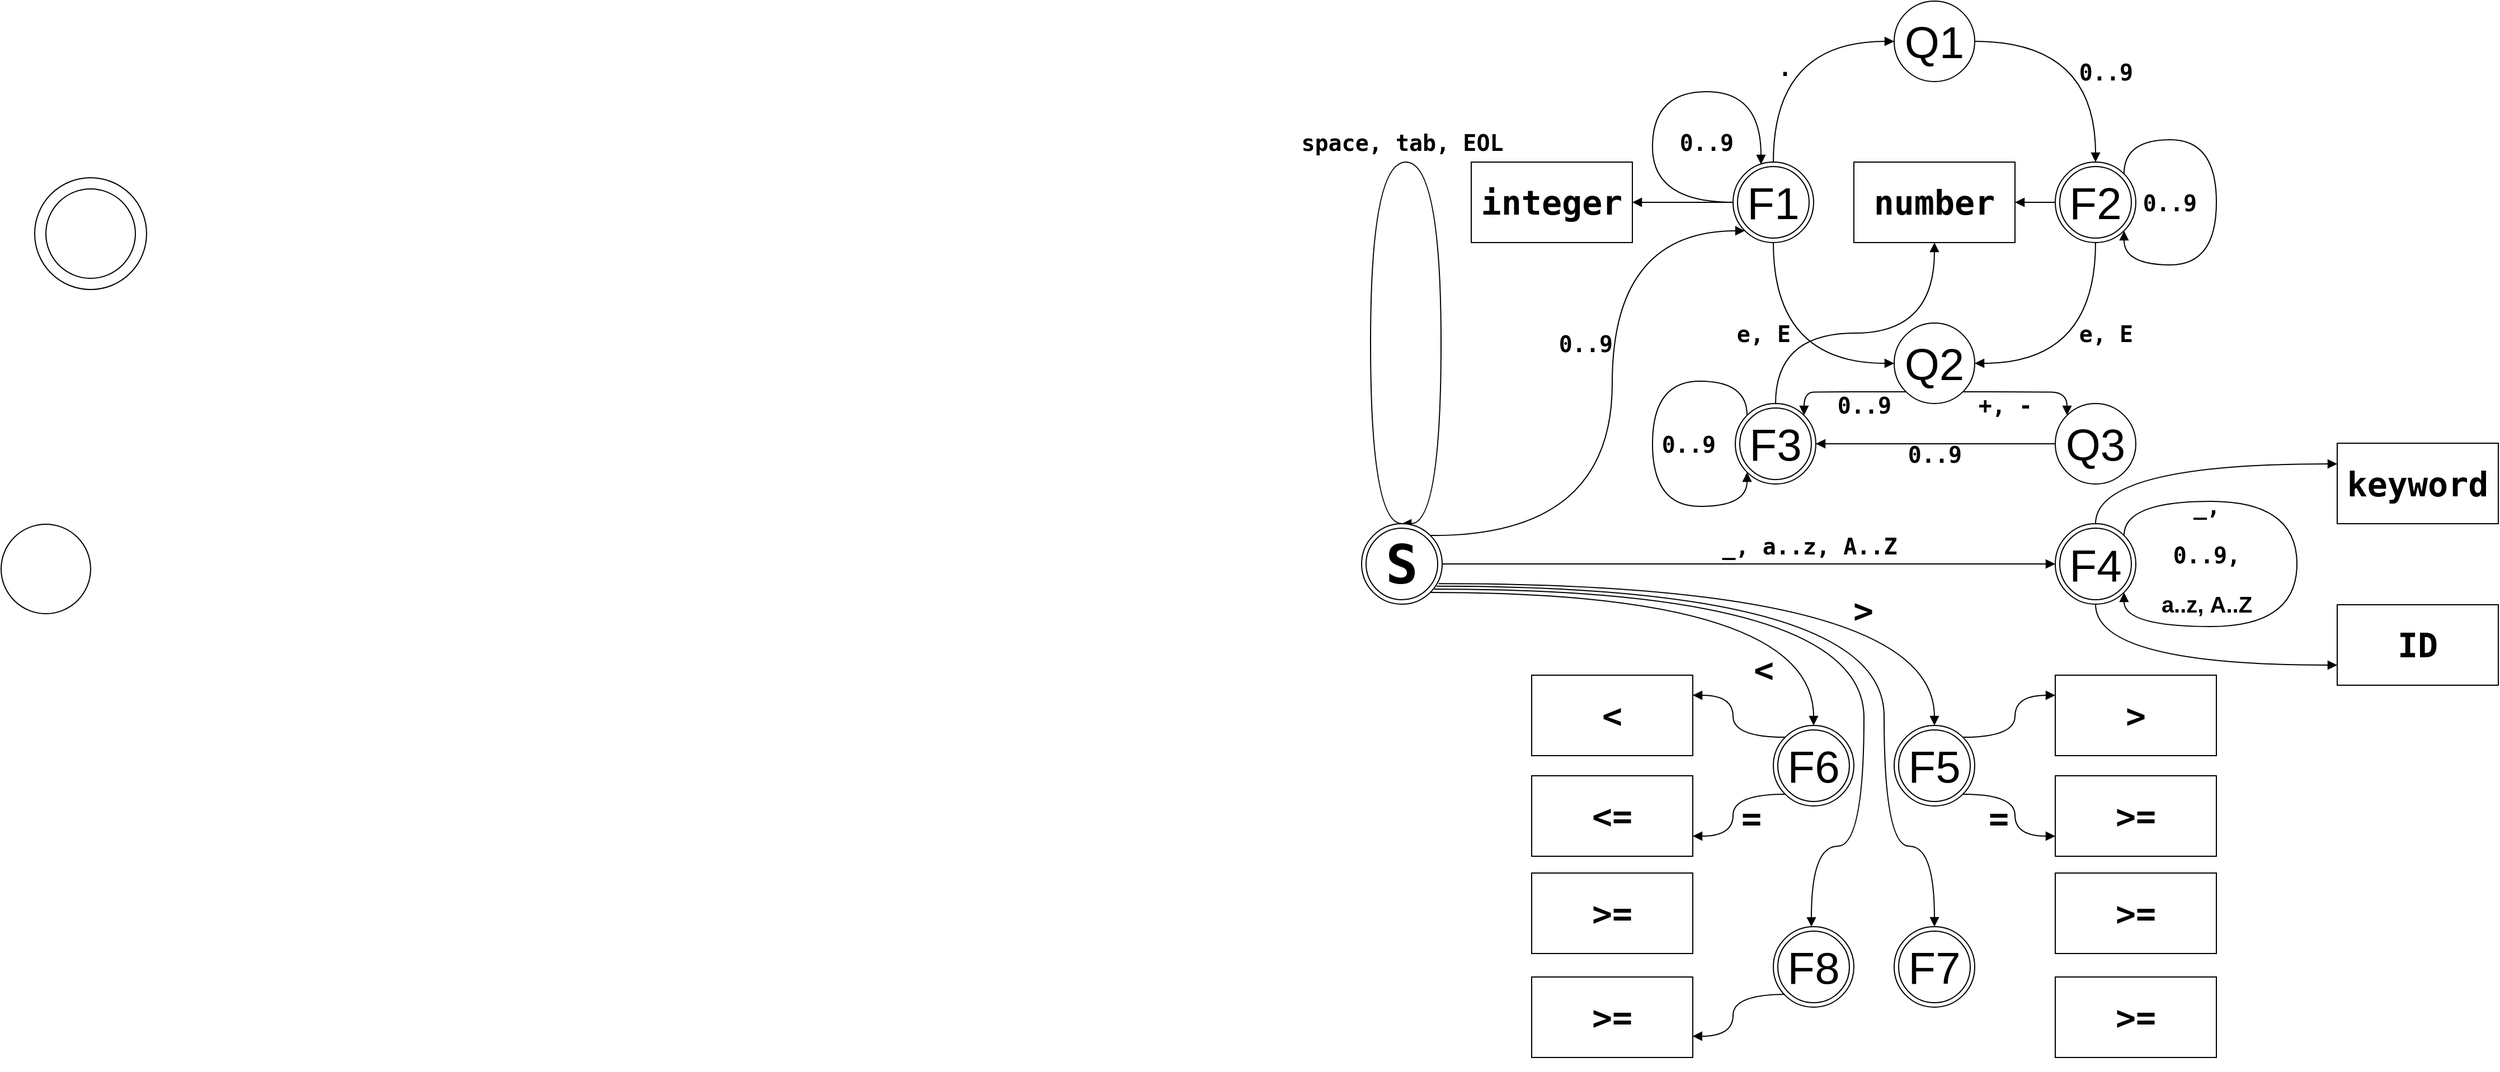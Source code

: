 <mxfile version="15.8.6" type="device"><diagram id="v1I4NYQ7b-fKLlu4icmV" name="Page-1"><mxGraphModel dx="3460" dy="1930" grid="1" gridSize="9" guides="1" tooltips="1" connect="0" arrows="1" fold="1" page="1" pageScale="1" pageWidth="3300" pageHeight="2339" math="0" shadow="0"><root><mxCell id="0"/><mxCell id="1" parent="0"/><mxCell id="UQ0RkZJqDgW1bqkxt6WN-2" value="" style="ellipse;whiteSpace=wrap;html=1;aspect=fixed;shadow=0;sketch=0;gradientColor=none;fontStyle=1" vertex="1" parent="1"><mxGeometry y="720" width="80" height="80" as="geometry"/></mxCell><mxCell id="UQ0RkZJqDgW1bqkxt6WN-8" value="" style="group" vertex="1" connectable="0" parent="1"><mxGeometry x="30" y="410" width="100" height="100" as="geometry"/></mxCell><mxCell id="UQ0RkZJqDgW1bqkxt6WN-6" value="" style="ellipse;whiteSpace=wrap;html=1;aspect=fixed;shadow=0;sketch=0;" vertex="1" parent="UQ0RkZJqDgW1bqkxt6WN-8"><mxGeometry width="100" height="100" as="geometry"/></mxCell><mxCell id="UQ0RkZJqDgW1bqkxt6WN-7" value="" style="ellipse;whiteSpace=wrap;html=1;aspect=fixed;shadow=0;sketch=0;fontSize=48;gradientColor=none;" vertex="1" parent="UQ0RkZJqDgW1bqkxt6WN-8"><mxGeometry x="10" y="10" width="80" height="80" as="geometry"/></mxCell><mxCell id="UQ0RkZJqDgW1bqkxt6WN-12" value="&lt;pre style=&quot;font-size: 20px&quot;&gt;&lt;b&gt;space, tab, EOL&lt;/b&gt;&lt;/pre&gt;" style="text;html=1;align=center;verticalAlign=middle;resizable=0;points=[];autosize=1;strokeColor=none;fillColor=none;fontSize=20;spacing=0;spacingTop=0;spacingLeft=0;" vertex="1" parent="1"><mxGeometry x="1162" y="342" width="180" height="72" as="geometry"/></mxCell><mxCell id="UQ0RkZJqDgW1bqkxt6WN-46" style="edgeStyle=orthogonalEdgeStyle;curved=1;sketch=0;orthogonalLoop=1;jettySize=auto;html=1;exitX=1;exitY=0;exitDx=0;exitDy=0;shadow=0;fontFamily=Helvetica;fontSize=20;endArrow=block;endFill=1;entryX=0;entryY=1;entryDx=0;entryDy=0;" edge="1" parent="1" source="UQ0RkZJqDgW1bqkxt6WN-21" target="UQ0RkZJqDgW1bqkxt6WN-30"><mxGeometry relative="1" as="geometry"><mxPoint x="1512" y="468" as="targetPoint"/><Array as="points"><mxPoint x="1440" y="731"/><mxPoint x="1440" y="457"/></Array></mxGeometry></mxCell><mxCell id="UQ0RkZJqDgW1bqkxt6WN-78" style="edgeStyle=orthogonalEdgeStyle;curved=1;sketch=0;orthogonalLoop=1;jettySize=auto;html=1;shadow=0;fontFamily=Helvetica;fontSize=20;endArrow=block;endFill=1;exitX=0.5;exitY=0;exitDx=0;exitDy=0;entryX=0.5;entryY=0;entryDx=0;entryDy=0;" edge="1" parent="1" source="UQ0RkZJqDgW1bqkxt6WN-21" target="UQ0RkZJqDgW1bqkxt6WN-21"><mxGeometry relative="1" as="geometry"><mxPoint x="1296" y="666" as="targetPoint"/><Array as="points"><mxPoint x="1224" y="720"/><mxPoint x="1224" y="396"/><mxPoint x="1287" y="396"/><mxPoint x="1287" y="720"/></Array></mxGeometry></mxCell><mxCell id="UQ0RkZJqDgW1bqkxt6WN-80" style="edgeStyle=orthogonalEdgeStyle;curved=1;sketch=0;orthogonalLoop=1;jettySize=auto;html=1;shadow=0;fontFamily=Helvetica;fontSize=20;endArrow=block;endFill=1;entryX=0;entryY=0.5;entryDx=0;entryDy=0;" edge="1" parent="1" source="UQ0RkZJqDgW1bqkxt6WN-21" target="UQ0RkZJqDgW1bqkxt6WN-81"><mxGeometry relative="1" as="geometry"><mxPoint x="1584" y="756.0" as="targetPoint"/></mxGeometry></mxCell><mxCell id="UQ0RkZJqDgW1bqkxt6WN-86" style="edgeStyle=orthogonalEdgeStyle;curved=1;sketch=0;orthogonalLoop=1;jettySize=auto;html=1;shadow=0;fontFamily=Helvetica;fontSize=20;endArrow=block;endFill=1;entryX=0.5;entryY=0;entryDx=0;entryDy=0;exitX=0.957;exitY=0.744;exitDx=0;exitDy=0;exitPerimeter=0;" edge="1" parent="1" source="UQ0RkZJqDgW1bqkxt6WN-21" target="UQ0RkZJqDgW1bqkxt6WN-87"><mxGeometry relative="1" as="geometry"><mxPoint x="1683" y="873" as="targetPoint"/><Array as="points"><mxPoint x="1728" y="774"/></Array></mxGeometry></mxCell><mxCell id="UQ0RkZJqDgW1bqkxt6WN-105" style="edgeStyle=orthogonalEdgeStyle;curved=1;sketch=0;orthogonalLoop=1;jettySize=auto;html=1;exitX=1;exitY=1;exitDx=0;exitDy=0;entryX=0.5;entryY=0;entryDx=0;entryDy=0;shadow=0;fontFamily=Helvetica;fontSize=30;endArrow=block;endFill=1;" edge="1" parent="1" source="UQ0RkZJqDgW1bqkxt6WN-21" target="UQ0RkZJqDgW1bqkxt6WN-104"><mxGeometry relative="1" as="geometry"/></mxCell><mxCell id="UQ0RkZJqDgW1bqkxt6WN-115" style="edgeStyle=orthogonalEdgeStyle;curved=1;sketch=0;orthogonalLoop=1;jettySize=auto;html=1;shadow=0;fontFamily=Helvetica;fontSize=30;endArrow=block;endFill=1;exitX=0.933;exitY=0.776;exitDx=0;exitDy=0;exitPerimeter=0;" edge="1" parent="1" source="UQ0RkZJqDgW1bqkxt6WN-21" target="UQ0RkZJqDgW1bqkxt6WN-117"><mxGeometry relative="1" as="geometry"><mxPoint x="1683" y="918" as="targetPoint"/><Array as="points"><mxPoint x="1683" y="776"/><mxPoint x="1683" y="1008"/><mxPoint x="1728" y="1008"/></Array></mxGeometry></mxCell><mxCell id="UQ0RkZJqDgW1bqkxt6WN-120" style="edgeStyle=orthogonalEdgeStyle;curved=1;sketch=0;orthogonalLoop=1;jettySize=auto;html=1;shadow=0;fontFamily=Helvetica;fontSize=30;endArrow=block;endFill=1;exitX=0.903;exitY=0.812;exitDx=0;exitDy=0;exitPerimeter=0;" edge="1" parent="1" source="UQ0RkZJqDgW1bqkxt6WN-21" target="UQ0RkZJqDgW1bqkxt6WN-116"><mxGeometry relative="1" as="geometry"><mxPoint x="1674" y="945" as="targetPoint"/><Array as="points"><mxPoint x="1665" y="778"/><mxPoint x="1665" y="1008"/><mxPoint x="1618" y="1008"/></Array></mxGeometry></mxCell><mxCell id="UQ0RkZJqDgW1bqkxt6WN-21" value="&lt;pre&gt;&lt;b&gt;&lt;font style=&quot;font-size: 48px&quot;&gt;S&lt;/font&gt;&lt;/b&gt;&lt;/pre&gt;" style="ellipse;shape=doubleEllipse;whiteSpace=wrap;html=1;aspect=fixed;shadow=0;labelBackgroundColor=none;labelBorderColor=none;sketch=0;fontFamily=Helvetica;fontSize=30;strokeWidth=1;fillColor=default;gradientColor=none;" vertex="1" parent="1"><mxGeometry x="1216" y="719.5" width="72" height="72" as="geometry"/></mxCell><mxCell id="UQ0RkZJqDgW1bqkxt6WN-29" value="" style="edgeStyle=segmentEdgeStyle;endArrow=classic;html=1;shadow=0;sketch=0;fontFamily=Helvetica;fontSize=48;curved=1;exitX=0.5;exitY=0;exitDx=0;exitDy=0;entryX=0.5;entryY=0;entryDx=0;entryDy=0;" edge="1" parent="1" source="UQ0RkZJqDgW1bqkxt6WN-21" target="UQ0RkZJqDgW1bqkxt6WN-21"><mxGeometry width="50" height="50" relative="1" as="geometry"><mxPoint x="1224" y="644" as="sourcePoint"/><mxPoint x="1274" y="594" as="targetPoint"/></mxGeometry></mxCell><mxCell id="UQ0RkZJqDgW1bqkxt6WN-44" style="edgeStyle=orthogonalEdgeStyle;curved=1;sketch=0;orthogonalLoop=1;jettySize=auto;html=1;shadow=0;fontFamily=Helvetica;fontSize=20;endArrow=block;endFill=1;entryX=0;entryY=0.5;entryDx=0;entryDy=0;" edge="1" parent="1" source="UQ0RkZJqDgW1bqkxt6WN-30" target="UQ0RkZJqDgW1bqkxt6WN-31"><mxGeometry relative="1" as="geometry"><mxPoint x="1620" y="333" as="targetPoint"/><Array as="points"><mxPoint x="1584" y="288"/></Array></mxGeometry></mxCell><mxCell id="UQ0RkZJqDgW1bqkxt6WN-63" style="edgeStyle=orthogonalEdgeStyle;curved=1;sketch=0;orthogonalLoop=1;jettySize=auto;html=1;entryX=0;entryY=0.5;entryDx=0;entryDy=0;shadow=0;fontFamily=Helvetica;fontSize=20;endArrow=block;endFill=1;" edge="1" parent="1" source="UQ0RkZJqDgW1bqkxt6WN-30" target="UQ0RkZJqDgW1bqkxt6WN-33"><mxGeometry relative="1" as="geometry"><Array as="points"><mxPoint x="1584" y="576"/></Array></mxGeometry></mxCell><mxCell id="UQ0RkZJqDgW1bqkxt6WN-96" style="edgeStyle=orthogonalEdgeStyle;curved=1;sketch=0;orthogonalLoop=1;jettySize=auto;html=1;entryX=1;entryY=0.5;entryDx=0;entryDy=0;shadow=0;fontFamily=Helvetica;fontSize=30;endArrow=block;endFill=1;" edge="1" parent="1" source="UQ0RkZJqDgW1bqkxt6WN-30" target="UQ0RkZJqDgW1bqkxt6WN-95"><mxGeometry relative="1" as="geometry"/></mxCell><mxCell id="UQ0RkZJqDgW1bqkxt6WN-30" value="&lt;font style=&quot;font-size: 40px;&quot;&gt;F1&lt;/font&gt;" style="ellipse;shape=doubleEllipse;whiteSpace=wrap;html=1;aspect=fixed;shadow=0;labelBackgroundColor=none;labelBorderColor=none;sketch=0;fontFamily=Helvetica;fontSize=40;strokeWidth=1;fillColor=default;gradientColor=none;" vertex="1" parent="1"><mxGeometry x="1548" y="396" width="72" height="72" as="geometry"/></mxCell><mxCell id="UQ0RkZJqDgW1bqkxt6WN-43" style="edgeStyle=orthogonalEdgeStyle;curved=1;sketch=0;orthogonalLoop=1;jettySize=auto;html=1;shadow=0;fontFamily=Helvetica;fontSize=20;endArrow=block;endFill=1;" edge="1" parent="1" source="UQ0RkZJqDgW1bqkxt6WN-31" target="UQ0RkZJqDgW1bqkxt6WN-36"><mxGeometry relative="1" as="geometry"/></mxCell><mxCell id="UQ0RkZJqDgW1bqkxt6WN-31" value="Q1" style="ellipse;whiteSpace=wrap;html=1;aspect=fixed;shadow=0;labelBackgroundColor=none;labelBorderColor=none;sketch=0;fontFamily=Helvetica;fontSize=40;strokeWidth=1;fillColor=default;gradientColor=none;" vertex="1" parent="1"><mxGeometry x="1692" y="252" width="72" height="72" as="geometry"/></mxCell><mxCell id="UQ0RkZJqDgW1bqkxt6WN-55" style="edgeStyle=orthogonalEdgeStyle;curved=1;sketch=0;orthogonalLoop=1;jettySize=auto;html=1;exitX=1;exitY=1;exitDx=0;exitDy=0;entryX=0;entryY=0;entryDx=0;entryDy=0;shadow=0;fontFamily=Helvetica;fontSize=20;endArrow=block;endFill=1;" edge="1" parent="1" source="UQ0RkZJqDgW1bqkxt6WN-33" target="UQ0RkZJqDgW1bqkxt6WN-34"><mxGeometry relative="1" as="geometry"><Array as="points"><mxPoint x="1818" y="602"/><mxPoint x="1847" y="602"/></Array></mxGeometry></mxCell><mxCell id="UQ0RkZJqDgW1bqkxt6WN-74" style="edgeStyle=orthogonalEdgeStyle;curved=1;sketch=0;orthogonalLoop=1;jettySize=auto;html=1;exitX=0;exitY=1;exitDx=0;exitDy=0;shadow=0;fontFamily=Helvetica;fontSize=20;endArrow=block;endFill=1;entryX=1;entryY=0;entryDx=0;entryDy=0;" edge="1" parent="1" source="UQ0RkZJqDgW1bqkxt6WN-33" target="UQ0RkZJqDgW1bqkxt6WN-37"><mxGeometry relative="1" as="geometry"><mxPoint x="1611" y="602" as="targetPoint"/><Array as="points"><mxPoint x="1629" y="602"/><mxPoint x="1612" y="602"/></Array></mxGeometry></mxCell><mxCell id="UQ0RkZJqDgW1bqkxt6WN-33" value="Q2" style="ellipse;whiteSpace=wrap;html=1;aspect=fixed;shadow=0;labelBackgroundColor=none;labelBorderColor=none;sketch=0;fontFamily=Helvetica;fontSize=40;strokeWidth=1;fillColor=default;gradientColor=none;" vertex="1" parent="1"><mxGeometry x="1692" y="540" width="72" height="72" as="geometry"/></mxCell><mxCell id="UQ0RkZJqDgW1bqkxt6WN-57" value="" style="edgeStyle=orthogonalEdgeStyle;curved=1;sketch=0;orthogonalLoop=1;jettySize=auto;html=1;shadow=0;fontFamily=Helvetica;fontSize=20;endArrow=block;endFill=1;entryX=1;entryY=0.5;entryDx=0;entryDy=0;" edge="1" parent="1" source="UQ0RkZJqDgW1bqkxt6WN-34" target="UQ0RkZJqDgW1bqkxt6WN-37"><mxGeometry relative="1" as="geometry"/></mxCell><mxCell id="UQ0RkZJqDgW1bqkxt6WN-34" value="Q3" style="ellipse;whiteSpace=wrap;html=1;aspect=fixed;shadow=0;labelBackgroundColor=none;labelBorderColor=none;sketch=0;fontFamily=Helvetica;fontSize=40;strokeWidth=1;fillColor=default;gradientColor=none;" vertex="1" parent="1"><mxGeometry x="1836" y="612" width="72" height="72" as="geometry"/></mxCell><mxCell id="UQ0RkZJqDgW1bqkxt6WN-50" style="edgeStyle=orthogonalEdgeStyle;curved=1;sketch=0;orthogonalLoop=1;jettySize=auto;html=1;entryX=1;entryY=0.5;entryDx=0;entryDy=0;shadow=0;fontFamily=Helvetica;fontSize=20;endArrow=block;endFill=1;" edge="1" parent="1" source="UQ0RkZJqDgW1bqkxt6WN-36" target="UQ0RkZJqDgW1bqkxt6WN-33"><mxGeometry relative="1" as="geometry"><Array as="points"><mxPoint x="1872" y="576"/></Array></mxGeometry></mxCell><mxCell id="UQ0RkZJqDgW1bqkxt6WN-89" style="edgeStyle=orthogonalEdgeStyle;curved=1;sketch=0;orthogonalLoop=1;jettySize=auto;html=1;entryX=1;entryY=0.5;entryDx=0;entryDy=0;shadow=0;fontFamily=Helvetica;fontSize=30;endArrow=block;endFill=1;" edge="1" parent="1" source="UQ0RkZJqDgW1bqkxt6WN-36" target="UQ0RkZJqDgW1bqkxt6WN-88"><mxGeometry relative="1" as="geometry"/></mxCell><mxCell id="UQ0RkZJqDgW1bqkxt6WN-36" value="&lt;font style=&quot;font-size: 40px&quot;&gt;F2&lt;/font&gt;" style="ellipse;shape=doubleEllipse;whiteSpace=wrap;html=1;aspect=fixed;shadow=0;labelBackgroundColor=none;labelBorderColor=none;sketch=0;fontFamily=Helvetica;fontSize=40;strokeWidth=1;fillColor=default;gradientColor=none;" vertex="1" parent="1"><mxGeometry x="1836" y="396" width="72" height="72" as="geometry"/></mxCell><mxCell id="UQ0RkZJqDgW1bqkxt6WN-90" style="edgeStyle=orthogonalEdgeStyle;curved=1;sketch=0;orthogonalLoop=1;jettySize=auto;html=1;shadow=0;fontFamily=Helvetica;fontSize=30;endArrow=block;endFill=1;entryX=0.5;entryY=1;entryDx=0;entryDy=0;" edge="1" parent="1" source="UQ0RkZJqDgW1bqkxt6WN-37" target="UQ0RkZJqDgW1bqkxt6WN-88"><mxGeometry relative="1" as="geometry"><mxPoint x="1620" y="540" as="targetPoint"/><Array as="points"><mxPoint x="1586" y="549"/><mxPoint x="1728" y="549"/></Array></mxGeometry></mxCell><mxCell id="UQ0RkZJqDgW1bqkxt6WN-37" value="&lt;font style=&quot;font-size: 40px&quot;&gt;F3&lt;/font&gt;" style="ellipse;shape=doubleEllipse;whiteSpace=wrap;html=1;aspect=fixed;shadow=0;labelBackgroundColor=none;labelBorderColor=none;sketch=0;fontFamily=Helvetica;fontSize=40;strokeWidth=1;fillColor=default;gradientColor=none;" vertex="1" parent="1"><mxGeometry x="1550" y="612" width="72" height="72" as="geometry"/></mxCell><mxCell id="UQ0RkZJqDgW1bqkxt6WN-41" value="&lt;pre style=&quot;font-size: 20px&quot;&gt;&lt;b&gt;0..9 &lt;/b&gt;&lt;/pre&gt;" style="text;html=1;align=center;verticalAlign=middle;resizable=0;points=[];autosize=1;strokeColor=none;fillColor=none;fontSize=20;fontFamily=Helvetica;" vertex="1" parent="1"><mxGeometry x="1494" y="342" width="72" height="72" as="geometry"/></mxCell><mxCell id="UQ0RkZJqDgW1bqkxt6WN-51" value="&lt;pre&gt;&lt;span&gt;.&lt;/span&gt;&lt;/pre&gt;" style="text;html=1;align=center;verticalAlign=middle;resizable=0;points=[];autosize=1;strokeColor=none;fillColor=none;fontSize=20;fontFamily=Helvetica;fontStyle=1" vertex="1" parent="1"><mxGeometry x="1580" y="275" width="27" height="72" as="geometry"/></mxCell><mxCell id="UQ0RkZJqDgW1bqkxt6WN-52" value="&lt;pre&gt;&lt;b&gt;0..9&lt;/b&gt;&lt;/pre&gt;" style="text;html=1;align=center;verticalAlign=middle;resizable=0;points=[];autosize=1;strokeColor=none;fillColor=none;fontSize=20;fontFamily=Helvetica;" vertex="1" parent="1"><mxGeometry x="1854" y="279" width="54" height="72" as="geometry"/></mxCell><mxCell id="UQ0RkZJqDgW1bqkxt6WN-58" value="&lt;pre&gt;&lt;span&gt;+, -&lt;/span&gt;&lt;/pre&gt;" style="text;html=1;align=center;verticalAlign=middle;resizable=0;points=[];autosize=1;strokeColor=none;fillColor=none;fontSize=20;fontFamily=Helvetica;fontStyle=1" vertex="1" parent="1"><mxGeometry x="1764" y="577" width="54" height="72" as="geometry"/></mxCell><mxCell id="UQ0RkZJqDgW1bqkxt6WN-59" value="&lt;pre&gt;&lt;b&gt;0..9&lt;/b&gt;&lt;/pre&gt;" style="text;html=1;align=center;verticalAlign=middle;resizable=0;points=[];autosize=1;strokeColor=none;fillColor=none;fontSize=20;fontFamily=Helvetica;" vertex="1" parent="1"><mxGeometry x="1701" y="621" width="54" height="72" as="geometry"/></mxCell><mxCell id="UQ0RkZJqDgW1bqkxt6WN-60" value="&lt;pre&gt;&lt;b&gt;e, E&lt;/b&gt;&lt;/pre&gt;" style="text;html=1;align=center;verticalAlign=middle;resizable=0;points=[];autosize=1;strokeColor=none;fillColor=none;fontSize=20;fontFamily=Helvetica;" vertex="1" parent="1"><mxGeometry x="1854" y="513" width="54" height="72" as="geometry"/></mxCell><mxCell id="UQ0RkZJqDgW1bqkxt6WN-61" style="edgeStyle=orthogonalEdgeStyle;curved=1;sketch=0;orthogonalLoop=1;jettySize=auto;html=1;exitX=1;exitY=0;exitDx=0;exitDy=0;entryX=1;entryY=1;entryDx=0;entryDy=0;shadow=0;fontFamily=Helvetica;fontSize=20;endArrow=block;endFill=1;" edge="1" parent="1" source="UQ0RkZJqDgW1bqkxt6WN-36" target="UQ0RkZJqDgW1bqkxt6WN-36"><mxGeometry relative="1" as="geometry"><Array as="points"><mxPoint x="1898" y="376"/><mxPoint x="1980" y="376"/><mxPoint x="1980" y="488"/><mxPoint x="1898" y="488"/></Array></mxGeometry></mxCell><mxCell id="UQ0RkZJqDgW1bqkxt6WN-62" value="&lt;pre style=&quot;font-size: 20px&quot;&gt;&lt;b&gt;0..9 &lt;/b&gt;&lt;/pre&gt;" style="text;html=1;align=center;verticalAlign=middle;resizable=0;points=[];autosize=1;strokeColor=none;fillColor=none;fontSize=20;fontFamily=Helvetica;" vertex="1" parent="1"><mxGeometry x="1908" y="396" width="72" height="72" as="geometry"/></mxCell><mxCell id="UQ0RkZJqDgW1bqkxt6WN-64" value="&lt;pre&gt;&lt;b&gt;e, E&lt;/b&gt;&lt;/pre&gt;" style="text;html=1;align=center;verticalAlign=middle;resizable=0;points=[];autosize=1;strokeColor=none;fillColor=none;fontSize=20;fontFamily=Helvetica;" vertex="1" parent="1"><mxGeometry x="1548" y="513" width="54" height="72" as="geometry"/></mxCell><mxCell id="UQ0RkZJqDgW1bqkxt6WN-68" style="edgeStyle=orthogonalEdgeStyle;curved=1;sketch=0;orthogonalLoop=1;jettySize=auto;html=1;exitX=0;exitY=0;exitDx=0;exitDy=0;entryX=0;entryY=1;entryDx=0;entryDy=0;shadow=0;fontFamily=Helvetica;fontSize=20;endArrow=block;endFill=1;" edge="1" parent="1" source="UQ0RkZJqDgW1bqkxt6WN-37" target="UQ0RkZJqDgW1bqkxt6WN-37"><mxGeometry relative="1" as="geometry"><Array as="points"><mxPoint x="1561" y="592"/><mxPoint x="1476" y="592"/><mxPoint x="1476" y="704"/><mxPoint x="1561" y="704"/></Array></mxGeometry></mxCell><mxCell id="UQ0RkZJqDgW1bqkxt6WN-69" value="&lt;pre style=&quot;font-size: 20px&quot;&gt;&lt;b&gt;0..9 &lt;/b&gt;&lt;/pre&gt;" style="text;html=1;align=center;verticalAlign=middle;resizable=0;points=[];autosize=1;strokeColor=none;fillColor=none;fontSize=20;fontFamily=Helvetica;" vertex="1" parent="1"><mxGeometry x="1478" y="612" width="72" height="72" as="geometry"/></mxCell><mxCell id="UQ0RkZJqDgW1bqkxt6WN-72" style="edgeStyle=orthogonalEdgeStyle;curved=1;sketch=0;orthogonalLoop=1;jettySize=auto;html=1;shadow=0;fontFamily=Helvetica;fontSize=20;endArrow=block;endFill=1;entryX=0.347;entryY=0.028;entryDx=0;entryDy=0;entryPerimeter=0;" edge="1" parent="1" source="UQ0RkZJqDgW1bqkxt6WN-30" target="UQ0RkZJqDgW1bqkxt6WN-30"><mxGeometry relative="1" as="geometry"><mxPoint x="1503" y="333" as="targetPoint"/><Array as="points"><mxPoint x="1476" y="432"/><mxPoint x="1476" y="333"/><mxPoint x="1573" y="333"/></Array></mxGeometry></mxCell><mxCell id="UQ0RkZJqDgW1bqkxt6WN-76" value="&lt;pre&gt;&lt;b&gt;0..9&lt;/b&gt;&lt;/pre&gt;" style="text;html=1;align=center;verticalAlign=middle;resizable=0;points=[];autosize=1;strokeColor=none;fillColor=none;fontSize=20;fontFamily=Helvetica;" vertex="1" parent="1"><mxGeometry x="1638" y="577" width="54" height="72" as="geometry"/></mxCell><mxCell id="UQ0RkZJqDgW1bqkxt6WN-79" value="&lt;pre style=&quot;font-size: 20px&quot;&gt;&lt;b&gt;0..9 &lt;/b&gt;&lt;/pre&gt;" style="text;html=1;align=center;verticalAlign=middle;resizable=0;points=[];autosize=1;strokeColor=none;fillColor=none;fontSize=20;fontFamily=Helvetica;" vertex="1" parent="1"><mxGeometry x="1386" y="522" width="72" height="72" as="geometry"/></mxCell><mxCell id="UQ0RkZJqDgW1bqkxt6WN-93" style="edgeStyle=orthogonalEdgeStyle;curved=1;sketch=0;orthogonalLoop=1;jettySize=auto;html=1;exitX=0.5;exitY=1;exitDx=0;exitDy=0;entryX=0;entryY=0.75;entryDx=0;entryDy=0;shadow=0;fontFamily=Helvetica;fontSize=30;endArrow=block;endFill=1;" edge="1" parent="1" source="UQ0RkZJqDgW1bqkxt6WN-81" target="UQ0RkZJqDgW1bqkxt6WN-92"><mxGeometry relative="1" as="geometry"><Array as="points"><mxPoint x="1872" y="846"/><mxPoint x="2088" y="846"/></Array></mxGeometry></mxCell><mxCell id="UQ0RkZJqDgW1bqkxt6WN-94" style="edgeStyle=orthogonalEdgeStyle;curved=1;sketch=0;orthogonalLoop=1;jettySize=auto;html=1;entryX=0;entryY=0.25;entryDx=0;entryDy=0;shadow=0;fontFamily=Helvetica;fontSize=30;endArrow=block;endFill=1;" edge="1" parent="1" source="UQ0RkZJqDgW1bqkxt6WN-81" target="UQ0RkZJqDgW1bqkxt6WN-91"><mxGeometry relative="1" as="geometry"><Array as="points"><mxPoint x="1872" y="666"/><mxPoint x="2088" y="666"/></Array></mxGeometry></mxCell><mxCell id="UQ0RkZJqDgW1bqkxt6WN-81" value="&lt;font style=&quot;font-size: 40px&quot;&gt;F4&lt;/font&gt;" style="ellipse;shape=doubleEllipse;whiteSpace=wrap;html=1;aspect=fixed;shadow=0;labelBackgroundColor=none;labelBorderColor=none;sketch=0;fontFamily=Helvetica;fontSize=40;strokeWidth=1;fillColor=default;gradientColor=none;" vertex="1" parent="1"><mxGeometry x="1836" y="719.5" width="72" height="72" as="geometry"/></mxCell><mxCell id="UQ0RkZJqDgW1bqkxt6WN-82" value="&lt;pre&gt;&lt;b&gt;_, a..z, A..Z&lt;/b&gt;&lt;/pre&gt;" style="text;html=1;align=center;verticalAlign=middle;resizable=0;points=[];autosize=1;strokeColor=none;fillColor=none;fontSize=20;fontFamily=Helvetica;" vertex="1" parent="1"><mxGeometry x="1539" y="702.5" width="153" height="72" as="geometry"/></mxCell><mxCell id="UQ0RkZJqDgW1bqkxt6WN-83" style="edgeStyle=orthogonalEdgeStyle;curved=1;sketch=0;orthogonalLoop=1;jettySize=auto;html=1;exitX=1;exitY=0;exitDx=0;exitDy=0;entryX=1;entryY=1;entryDx=0;entryDy=0;shadow=0;fontFamily=Helvetica;fontSize=20;endArrow=block;endFill=1;" edge="1" parent="1" source="UQ0RkZJqDgW1bqkxt6WN-81" target="UQ0RkZJqDgW1bqkxt6WN-81"><mxGeometry relative="1" as="geometry"><Array as="points"><mxPoint x="1897" y="699.5"/><mxPoint x="2052" y="699.5"/><mxPoint x="2052" y="811.5"/><mxPoint x="1897" y="811.5"/></Array></mxGeometry></mxCell><mxCell id="UQ0RkZJqDgW1bqkxt6WN-85" value="&lt;p style=&quot;line-height: 0.7&quot;&gt;&lt;/p&gt;&lt;pre&gt;&lt;b&gt;_,&lt;/b&gt;&lt;/pre&gt;&lt;pre&gt;&lt;b&gt;0..9,&lt;/b&gt;&lt;/pre&gt;&lt;pre&gt;&lt;b style=&quot;font-family: &amp;#34;helvetica&amp;#34; ; white-space: nowrap&quot;&gt;a..z,&amp;nbsp;&lt;/b&gt;&lt;b style=&quot;font-family: &amp;#34;helvetica&amp;#34; ; white-space: nowrap ; line-height: 0.1&quot;&gt;A..Z&lt;/b&gt;&lt;/pre&gt;&lt;p&gt;&lt;/p&gt;" style="text;html=1;align=center;verticalAlign=middle;resizable=0;points=[];autosize=1;strokeColor=none;fillColor=none;fontSize=20;fontFamily=Helvetica;spacingTop=0;spacing=0;spacingBottom=0;strokeWidth=1;imageAspect=1;spacingRight=0;" vertex="1" parent="1"><mxGeometry x="1926" y="665.5" width="90" height="162" as="geometry"/></mxCell><mxCell id="UQ0RkZJqDgW1bqkxt6WN-102" style="edgeStyle=orthogonalEdgeStyle;curved=1;sketch=0;orthogonalLoop=1;jettySize=auto;html=1;exitX=1;exitY=1;exitDx=0;exitDy=0;entryX=0;entryY=0.75;entryDx=0;entryDy=0;shadow=0;fontFamily=Helvetica;fontSize=30;endArrow=block;endFill=1;" edge="1" parent="1" source="UQ0RkZJqDgW1bqkxt6WN-87" target="UQ0RkZJqDgW1bqkxt6WN-98"><mxGeometry relative="1" as="geometry"/></mxCell><mxCell id="UQ0RkZJqDgW1bqkxt6WN-103" style="edgeStyle=orthogonalEdgeStyle;curved=1;sketch=0;orthogonalLoop=1;jettySize=auto;html=1;exitX=1;exitY=0;exitDx=0;exitDy=0;entryX=0;entryY=0.25;entryDx=0;entryDy=0;shadow=0;fontFamily=Helvetica;fontSize=30;endArrow=block;endFill=1;" edge="1" parent="1" source="UQ0RkZJqDgW1bqkxt6WN-87" target="UQ0RkZJqDgW1bqkxt6WN-97"><mxGeometry relative="1" as="geometry"/></mxCell><mxCell id="UQ0RkZJqDgW1bqkxt6WN-87" value="&lt;font style=&quot;font-size: 40px&quot;&gt;F5&lt;/font&gt;" style="ellipse;shape=doubleEllipse;whiteSpace=wrap;html=1;aspect=fixed;shadow=0;labelBackgroundColor=none;labelBorderColor=none;sketch=0;fontFamily=Helvetica;fontSize=40;strokeWidth=1;fillColor=default;gradientColor=none;" vertex="1" parent="1"><mxGeometry x="1692" y="900" width="72" height="72" as="geometry"/></mxCell><mxCell id="UQ0RkZJqDgW1bqkxt6WN-88" value="&lt;pre style=&quot;font-size: 30px&quot;&gt;&lt;b&gt;number&lt;/b&gt;&lt;/pre&gt;" style="whiteSpace=wrap;html=1;shadow=0;labelBackgroundColor=none;labelBorderColor=none;sketch=0;fontFamily=Helvetica;fontSize=20;strokeWidth=1;fillColor=default;gradientColor=none;" vertex="1" parent="1"><mxGeometry x="1656" y="396" width="144" height="72" as="geometry"/></mxCell><mxCell id="UQ0RkZJqDgW1bqkxt6WN-91" value="&lt;pre style=&quot;font-size: 30px&quot;&gt;&lt;b&gt;keyword&lt;/b&gt;&lt;/pre&gt;" style="whiteSpace=wrap;html=1;shadow=0;labelBackgroundColor=none;labelBorderColor=none;sketch=0;fontFamily=Helvetica;fontSize=20;strokeWidth=1;fillColor=default;gradientColor=none;" vertex="1" parent="1"><mxGeometry x="2088" y="647.5" width="144" height="72" as="geometry"/></mxCell><mxCell id="UQ0RkZJqDgW1bqkxt6WN-92" value="&lt;pre style=&quot;font-size: 30px&quot;&gt;&lt;b&gt;ID&lt;/b&gt;&lt;/pre&gt;" style="whiteSpace=wrap;html=1;shadow=0;labelBackgroundColor=none;labelBorderColor=none;sketch=0;fontFamily=Helvetica;fontSize=20;strokeWidth=1;fillColor=default;gradientColor=none;" vertex="1" parent="1"><mxGeometry x="2088" y="792" width="144" height="72" as="geometry"/></mxCell><mxCell id="UQ0RkZJqDgW1bqkxt6WN-95" value="&lt;pre style=&quot;font-size: 30px&quot;&gt;&lt;b&gt;integer&lt;/b&gt;&lt;/pre&gt;" style="whiteSpace=wrap;html=1;shadow=0;labelBackgroundColor=none;labelBorderColor=none;sketch=0;fontFamily=Helvetica;fontSize=20;strokeWidth=1;fillColor=default;gradientColor=none;" vertex="1" parent="1"><mxGeometry x="1314" y="396" width="144" height="72" as="geometry"/></mxCell><mxCell id="UQ0RkZJqDgW1bqkxt6WN-97" value="&lt;pre style=&quot;font-size: 30px&quot;&gt;&lt;b&gt;&amp;gt;&lt;/b&gt;&lt;/pre&gt;" style="whiteSpace=wrap;html=1;shadow=0;labelBackgroundColor=none;labelBorderColor=none;sketch=0;fontFamily=Helvetica;fontSize=20;strokeWidth=1;fillColor=default;gradientColor=none;" vertex="1" parent="1"><mxGeometry x="1836" y="855" width="144" height="72" as="geometry"/></mxCell><mxCell id="UQ0RkZJqDgW1bqkxt6WN-98" value="&lt;pre style=&quot;font-size: 30px&quot;&gt;&lt;b&gt;&amp;gt;=&lt;/b&gt;&lt;/pre&gt;" style="whiteSpace=wrap;html=1;shadow=0;labelBackgroundColor=none;labelBorderColor=none;sketch=0;fontFamily=Helvetica;fontSize=20;strokeWidth=1;fillColor=default;gradientColor=none;" vertex="1" parent="1"><mxGeometry x="1836" y="945" width="144" height="72" as="geometry"/></mxCell><mxCell id="UQ0RkZJqDgW1bqkxt6WN-99" value="&lt;pre&gt;&lt;b&gt;&amp;gt;&lt;/b&gt;&lt;/pre&gt;" style="text;html=1;align=center;verticalAlign=middle;resizable=0;points=[];autosize=1;strokeColor=none;fillColor=none;fontSize=30;fontFamily=Helvetica;" vertex="1" parent="1"><mxGeometry x="1650" y="747" width="27" height="99" as="geometry"/></mxCell><mxCell id="UQ0RkZJqDgW1bqkxt6WN-111" style="edgeStyle=orthogonalEdgeStyle;curved=1;sketch=0;orthogonalLoop=1;jettySize=auto;html=1;exitX=0;exitY=0;exitDx=0;exitDy=0;entryX=1;entryY=0.25;entryDx=0;entryDy=0;shadow=0;fontFamily=Helvetica;fontSize=30;endArrow=block;endFill=1;" edge="1" parent="1" source="UQ0RkZJqDgW1bqkxt6WN-104" target="UQ0RkZJqDgW1bqkxt6WN-110"><mxGeometry relative="1" as="geometry"/></mxCell><mxCell id="UQ0RkZJqDgW1bqkxt6WN-112" style="edgeStyle=orthogonalEdgeStyle;curved=1;sketch=0;orthogonalLoop=1;jettySize=auto;html=1;exitX=0;exitY=1;exitDx=0;exitDy=0;entryX=1;entryY=0.75;entryDx=0;entryDy=0;shadow=0;fontFamily=Helvetica;fontSize=30;endArrow=block;endFill=1;" edge="1" parent="1" source="UQ0RkZJqDgW1bqkxt6WN-104" target="UQ0RkZJqDgW1bqkxt6WN-109"><mxGeometry relative="1" as="geometry"/></mxCell><mxCell id="UQ0RkZJqDgW1bqkxt6WN-104" value="&lt;font style=&quot;font-size: 40px&quot;&gt;F6&lt;/font&gt;" style="ellipse;shape=doubleEllipse;whiteSpace=wrap;html=1;aspect=fixed;shadow=0;labelBackgroundColor=none;labelBorderColor=none;sketch=0;fontFamily=Helvetica;fontSize=40;strokeWidth=1;fillColor=default;gradientColor=none;" vertex="1" parent="1"><mxGeometry x="1584" y="900" width="72" height="72" as="geometry"/></mxCell><mxCell id="UQ0RkZJqDgW1bqkxt6WN-106" value="&lt;pre&gt;&lt;b&gt;&amp;lt;&lt;/b&gt;&lt;/pre&gt;" style="text;html=1;align=center;verticalAlign=middle;resizable=0;points=[];autosize=1;strokeColor=none;fillColor=none;fontSize=30;fontFamily=Helvetica;" vertex="1" parent="1"><mxGeometry x="1561.5" y="800" width="27" height="99" as="geometry"/></mxCell><mxCell id="UQ0RkZJqDgW1bqkxt6WN-108" value="&lt;pre&gt;&lt;b&gt;=&lt;/b&gt;&lt;/pre&gt;" style="text;html=1;align=center;verticalAlign=middle;resizable=0;points=[];autosize=1;strokeColor=none;fillColor=none;fontSize=30;fontFamily=Helvetica;" vertex="1" parent="1"><mxGeometry x="1771" y="933" width="27" height="99" as="geometry"/></mxCell><mxCell id="UQ0RkZJqDgW1bqkxt6WN-109" value="&lt;pre style=&quot;font-size: 30px&quot;&gt;&lt;b&gt;&amp;lt;=&lt;/b&gt;&lt;/pre&gt;" style="whiteSpace=wrap;html=1;shadow=0;labelBackgroundColor=none;labelBorderColor=none;sketch=0;fontFamily=Helvetica;fontSize=20;strokeWidth=1;fillColor=default;gradientColor=none;" vertex="1" parent="1"><mxGeometry x="1368" y="945" width="144" height="72" as="geometry"/></mxCell><mxCell id="UQ0RkZJqDgW1bqkxt6WN-110" value="&lt;pre style=&quot;font-size: 30px&quot;&gt;&lt;b&gt;&amp;lt;&lt;/b&gt;&lt;/pre&gt;" style="whiteSpace=wrap;html=1;shadow=0;labelBackgroundColor=none;labelBorderColor=none;sketch=0;fontFamily=Helvetica;fontSize=20;strokeWidth=1;fillColor=default;gradientColor=none;" vertex="1" parent="1"><mxGeometry x="1368" y="855" width="144" height="72" as="geometry"/></mxCell><mxCell id="UQ0RkZJqDgW1bqkxt6WN-114" value="&lt;pre&gt;&lt;b&gt;=&lt;/b&gt;&lt;/pre&gt;" style="text;html=1;align=center;verticalAlign=middle;resizable=0;points=[];autosize=1;strokeColor=none;fillColor=none;fontSize=30;fontFamily=Helvetica;" vertex="1" parent="1"><mxGeometry x="1550" y="933" width="27" height="99" as="geometry"/></mxCell><mxCell id="UQ0RkZJqDgW1bqkxt6WN-125" style="edgeStyle=orthogonalEdgeStyle;curved=1;sketch=0;orthogonalLoop=1;jettySize=auto;html=1;entryX=0.999;entryY=0.736;entryDx=0;entryDy=0;entryPerimeter=0;shadow=0;fontFamily=Helvetica;fontSize=30;endArrow=block;endFill=1;exitX=0.163;exitY=0.841;exitDx=0;exitDy=0;exitPerimeter=0;" edge="1" parent="1" source="UQ0RkZJqDgW1bqkxt6WN-116" target="UQ0RkZJqDgW1bqkxt6WN-124"><mxGeometry relative="1" as="geometry"/></mxCell><mxCell id="UQ0RkZJqDgW1bqkxt6WN-116" value="&lt;font style=&quot;font-size: 40px&quot;&gt;F8&lt;/font&gt;" style="ellipse;shape=doubleEllipse;whiteSpace=wrap;html=1;aspect=fixed;shadow=0;labelBackgroundColor=none;labelBorderColor=none;sketch=0;fontFamily=Helvetica;fontSize=40;strokeWidth=1;fillColor=default;gradientColor=none;" vertex="1" parent="1"><mxGeometry x="1584" y="1080" width="72" height="72" as="geometry"/></mxCell><mxCell id="UQ0RkZJqDgW1bqkxt6WN-117" value="&lt;font style=&quot;font-size: 40px&quot;&gt;F7&lt;/font&gt;" style="ellipse;shape=doubleEllipse;whiteSpace=wrap;html=1;aspect=fixed;shadow=0;labelBackgroundColor=none;labelBorderColor=none;sketch=0;fontFamily=Helvetica;fontSize=40;strokeWidth=1;fillColor=default;gradientColor=none;direction=east;" vertex="1" parent="1"><mxGeometry x="1692" y="1080" width="72" height="72" as="geometry"/></mxCell><mxCell id="UQ0RkZJqDgW1bqkxt6WN-121" value="&lt;pre style=&quot;font-size: 30px&quot;&gt;&lt;b&gt;&amp;gt;=&lt;/b&gt;&lt;/pre&gt;" style="whiteSpace=wrap;html=1;shadow=0;labelBackgroundColor=none;labelBorderColor=none;sketch=0;fontFamily=Helvetica;fontSize=20;strokeWidth=1;fillColor=default;gradientColor=none;" vertex="1" parent="1"><mxGeometry x="1836" y="1032" width="144" height="72" as="geometry"/></mxCell><mxCell id="UQ0RkZJqDgW1bqkxt6WN-122" value="&lt;pre style=&quot;font-size: 30px&quot;&gt;&lt;b&gt;&amp;gt;=&lt;/b&gt;&lt;/pre&gt;" style="whiteSpace=wrap;html=1;shadow=0;labelBackgroundColor=none;labelBorderColor=none;sketch=0;fontFamily=Helvetica;fontSize=20;strokeWidth=1;fillColor=default;gradientColor=none;" vertex="1" parent="1"><mxGeometry x="1836" y="1125" width="144" height="72" as="geometry"/></mxCell><mxCell id="UQ0RkZJqDgW1bqkxt6WN-123" value="&lt;pre style=&quot;font-size: 30px&quot;&gt;&lt;b&gt;&amp;gt;=&lt;/b&gt;&lt;/pre&gt;" style="whiteSpace=wrap;html=1;shadow=0;labelBackgroundColor=none;labelBorderColor=none;sketch=0;fontFamily=Helvetica;fontSize=20;strokeWidth=1;fillColor=default;gradientColor=none;" vertex="1" parent="1"><mxGeometry x="1368" y="1032" width="144" height="72" as="geometry"/></mxCell><mxCell id="UQ0RkZJqDgW1bqkxt6WN-124" value="&lt;pre style=&quot;font-size: 30px&quot;&gt;&lt;b&gt;&amp;gt;=&lt;/b&gt;&lt;/pre&gt;" style="whiteSpace=wrap;html=1;shadow=0;labelBackgroundColor=none;labelBorderColor=none;sketch=0;fontFamily=Helvetica;fontSize=20;strokeWidth=1;fillColor=default;gradientColor=none;" vertex="1" parent="1"><mxGeometry x="1368" y="1125" width="144" height="72" as="geometry"/></mxCell></root></mxGraphModel></diagram></mxfile>